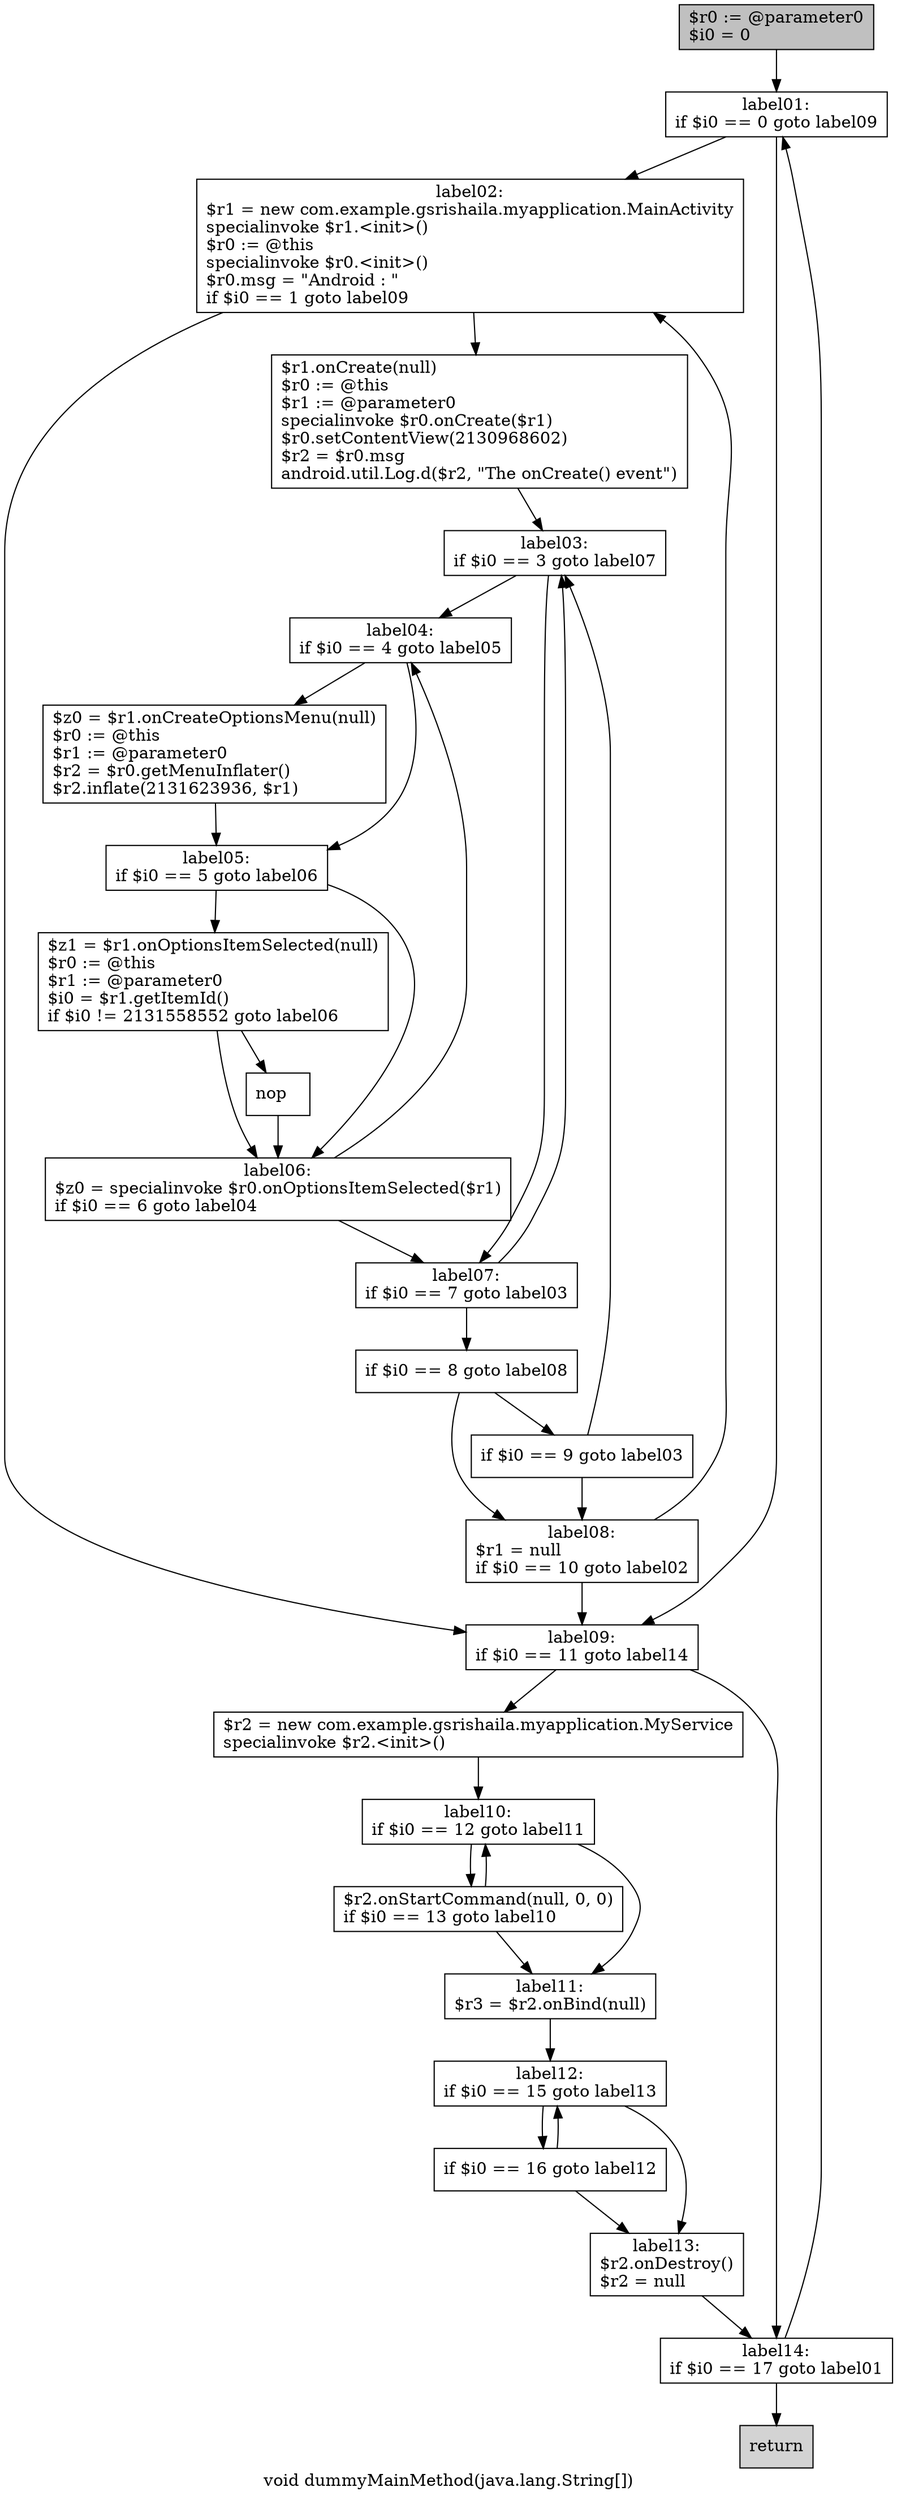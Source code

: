 digraph "void dummyMainMethod(java.lang.String[])" {
    label="void dummyMainMethod(java.lang.String[])";
    node [shape=box];
    "0" [style=filled,fillcolor=gray,label="$r0 := @parameter0\l$i0 = 0\l",];
    "1" [label="label01:\nif $i0 == 0 goto label09\l",];
    "0"->"1";
    "2" [label="label02:\n$r1 = new com.example.gsrishaila.myapplication.MainActivity\lspecialinvoke $r1.<init>()\l$r0 := @this\lspecialinvoke $r0.<init>()\l$r0.msg = \"Android : \"\lif $i0 == 1 goto label09\l",];
    "1"->"2";
    "15" [label="label09:\nif $i0 == 11 goto label14\l",];
    "1"->"15";
    "3" [label="$r1.onCreate(null)\l$r0 := @this\l$r1 := @parameter0\lspecialinvoke $r0.onCreate($r1)\l$r0.setContentView(2130968602)\l$r2 = $r0.msg\landroid.util.Log.d($r2, \"The onCreate() event\")\l",];
    "2"->"3";
    "2"->"15";
    "4" [label="label03:\nif $i0 == 3 goto label07\l",];
    "3"->"4";
    "5" [label="label04:\nif $i0 == 4 goto label05\l",];
    "4"->"5";
    "11" [label="label07:\nif $i0 == 7 goto label03\l",];
    "4"->"11";
    "6" [label="$z0 = $r1.onCreateOptionsMenu(null)\l$r0 := @this\l$r1 := @parameter0\l$r2 = $r0.getMenuInflater()\l$r2.inflate(2131623936, $r1)\l",];
    "5"->"6";
    "7" [label="label05:\nif $i0 == 5 goto label06\l",];
    "5"->"7";
    "6"->"7";
    "8" [label="$z1 = $r1.onOptionsItemSelected(null)\l$r0 := @this\l$r1 := @parameter0\l$i0 = $r1.getItemId()\lif $i0 != 2131558552 goto label06\l",];
    "7"->"8";
    "10" [label="label06:\n$z0 = specialinvoke $r0.onOptionsItemSelected($r1)\lif $i0 == 6 goto label04\l",];
    "7"->"10";
    "9" [label="nop\l",];
    "8"->"9";
    "8"->"10";
    "9"->"10";
    "10"->"5";
    "10"->"11";
    "11"->"4";
    "12" [label="if $i0 == 8 goto label08\l",];
    "11"->"12";
    "13" [label="if $i0 == 9 goto label03\l",];
    "12"->"13";
    "14" [label="label08:\n$r1 = null\lif $i0 == 10 goto label02\l",];
    "12"->"14";
    "13"->"4";
    "13"->"14";
    "14"->"2";
    "14"->"15";
    "16" [label="$r2 = new com.example.gsrishaila.myapplication.MyService\lspecialinvoke $r2.<init>()\l",];
    "15"->"16";
    "23" [label="label14:\nif $i0 == 17 goto label01\l",];
    "15"->"23";
    "17" [label="label10:\nif $i0 == 12 goto label11\l",];
    "16"->"17";
    "18" [label="$r2.onStartCommand(null, 0, 0)\lif $i0 == 13 goto label10\l",];
    "17"->"18";
    "19" [label="label11:\n$r3 = $r2.onBind(null)\l",];
    "17"->"19";
    "18"->"17";
    "18"->"19";
    "20" [label="label12:\nif $i0 == 15 goto label13\l",];
    "19"->"20";
    "21" [label="if $i0 == 16 goto label12\l",];
    "20"->"21";
    "22" [label="label13:\n$r2.onDestroy()\l$r2 = null\l",];
    "20"->"22";
    "21"->"20";
    "21"->"22";
    "22"->"23";
    "23"->"1";
    "24" [style=filled,fillcolor=lightgray,label="return\l",];
    "23"->"24";
}
